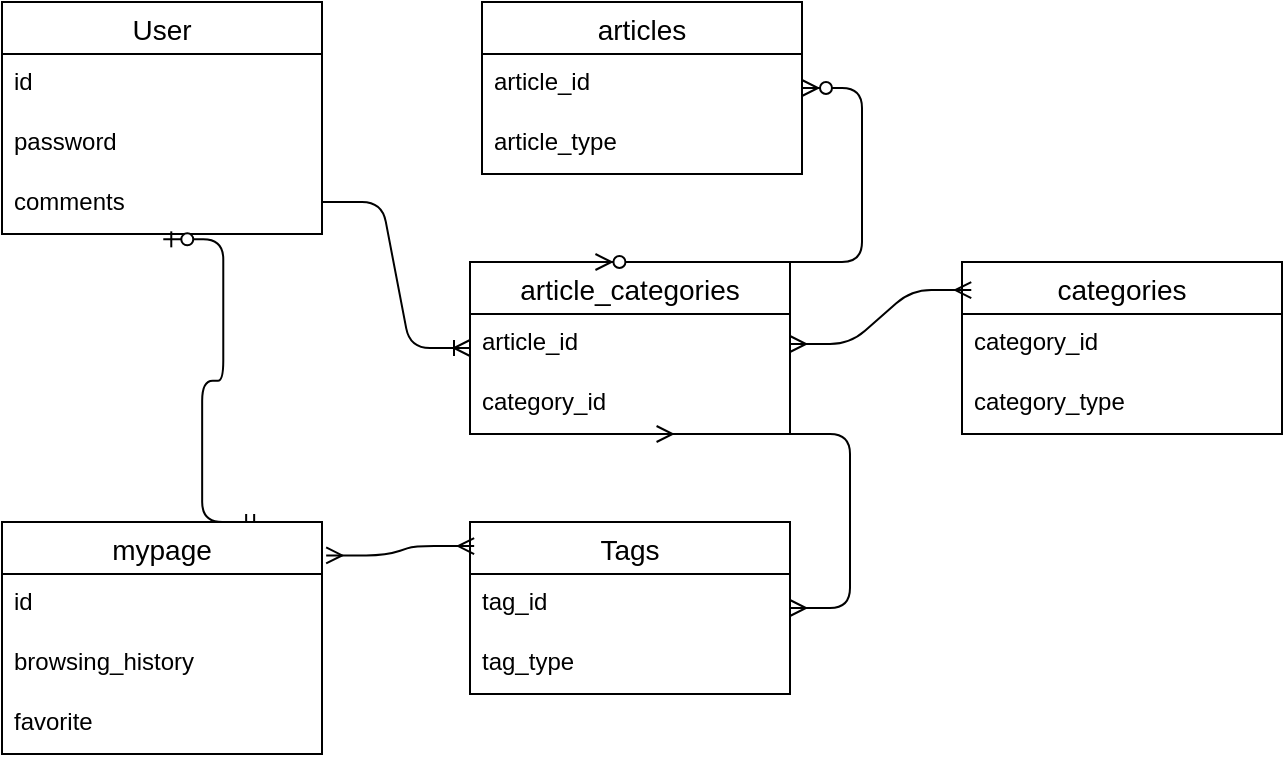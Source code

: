 <mxfile>
    <diagram id="9Iv1ANOxg-KxtyTt_9Rg" name="ページ1">
        <mxGraphModel dx="686" dy="419" grid="1" gridSize="10" guides="1" tooltips="1" connect="1" arrows="1" fold="1" page="1" pageScale="1" pageWidth="827" pageHeight="1169" math="0" shadow="0">
            <root>
                <mxCell id="0"/>
                <mxCell id="1" parent="0"/>
                <mxCell id="6" value="articles" style="swimlane;fontStyle=0;childLayout=stackLayout;horizontal=1;startSize=26;horizontalStack=0;resizeParent=1;resizeParentMax=0;resizeLast=0;collapsible=1;marginBottom=0;align=center;fontSize=14;" vertex="1" parent="1">
                    <mxGeometry x="260" y="60" width="160" height="86" as="geometry"/>
                </mxCell>
                <mxCell id="7" value="article_id" style="text;strokeColor=none;fillColor=none;spacingLeft=4;spacingRight=4;overflow=hidden;rotatable=0;points=[[0,0.5],[1,0.5]];portConstraint=eastwest;fontSize=12;whiteSpace=wrap;html=1;" vertex="1" parent="6">
                    <mxGeometry y="26" width="160" height="30" as="geometry"/>
                </mxCell>
                <mxCell id="8" value="article_type" style="text;strokeColor=none;fillColor=none;spacingLeft=4;spacingRight=4;overflow=hidden;rotatable=0;points=[[0,0.5],[1,0.5]];portConstraint=eastwest;fontSize=12;whiteSpace=wrap;html=1;" vertex="1" parent="6">
                    <mxGeometry y="56" width="160" height="30" as="geometry"/>
                </mxCell>
                <mxCell id="10" value="User" style="swimlane;fontStyle=0;childLayout=stackLayout;horizontal=1;startSize=26;horizontalStack=0;resizeParent=1;resizeParentMax=0;resizeLast=0;collapsible=1;marginBottom=0;align=center;fontSize=14;" vertex="1" parent="1">
                    <mxGeometry x="20" y="60" width="160" height="116" as="geometry"/>
                </mxCell>
                <mxCell id="11" value="id" style="text;strokeColor=none;fillColor=none;spacingLeft=4;spacingRight=4;overflow=hidden;rotatable=0;points=[[0,0.5],[1,0.5]];portConstraint=eastwest;fontSize=12;whiteSpace=wrap;html=1;" vertex="1" parent="10">
                    <mxGeometry y="26" width="160" height="30" as="geometry"/>
                </mxCell>
                <mxCell id="12" value="password" style="text;strokeColor=none;fillColor=none;spacingLeft=4;spacingRight=4;overflow=hidden;rotatable=0;points=[[0,0.5],[1,0.5]];portConstraint=eastwest;fontSize=12;whiteSpace=wrap;html=1;" vertex="1" parent="10">
                    <mxGeometry y="56" width="160" height="30" as="geometry"/>
                </mxCell>
                <mxCell id="13" value="comments" style="text;strokeColor=none;fillColor=none;spacingLeft=4;spacingRight=4;overflow=hidden;rotatable=0;points=[[0,0.5],[1,0.5]];portConstraint=eastwest;fontSize=12;whiteSpace=wrap;html=1;" vertex="1" parent="10">
                    <mxGeometry y="86" width="160" height="30" as="geometry"/>
                </mxCell>
                <mxCell id="14" value="categories" style="swimlane;fontStyle=0;childLayout=stackLayout;horizontal=1;startSize=26;horizontalStack=0;resizeParent=1;resizeParentMax=0;resizeLast=0;collapsible=1;marginBottom=0;align=center;fontSize=14;" vertex="1" parent="1">
                    <mxGeometry x="500" y="190" width="160" height="86" as="geometry"/>
                </mxCell>
                <mxCell id="15" value="category_id" style="text;strokeColor=none;fillColor=none;spacingLeft=4;spacingRight=4;overflow=hidden;rotatable=0;points=[[0,0.5],[1,0.5]];portConstraint=eastwest;fontSize=12;whiteSpace=wrap;html=1;" vertex="1" parent="14">
                    <mxGeometry y="26" width="160" height="30" as="geometry"/>
                </mxCell>
                <mxCell id="16" value="category_type" style="text;strokeColor=none;fillColor=none;spacingLeft=4;spacingRight=4;overflow=hidden;rotatable=0;points=[[0,0.5],[1,0.5]];portConstraint=eastwest;fontSize=12;whiteSpace=wrap;html=1;" vertex="1" parent="14">
                    <mxGeometry y="56" width="160" height="30" as="geometry"/>
                </mxCell>
                <mxCell id="18" value="Tags" style="swimlane;fontStyle=0;childLayout=stackLayout;horizontal=1;startSize=26;horizontalStack=0;resizeParent=1;resizeParentMax=0;resizeLast=0;collapsible=1;marginBottom=0;align=center;fontSize=14;" vertex="1" parent="1">
                    <mxGeometry x="254" y="320" width="160" height="86" as="geometry"/>
                </mxCell>
                <mxCell id="19" value="tag_id" style="text;strokeColor=none;fillColor=none;spacingLeft=4;spacingRight=4;overflow=hidden;rotatable=0;points=[[0,0.5],[1,0.5]];portConstraint=eastwest;fontSize=12;whiteSpace=wrap;html=1;" vertex="1" parent="18">
                    <mxGeometry y="26" width="160" height="30" as="geometry"/>
                </mxCell>
                <mxCell id="20" value="tag_type" style="text;strokeColor=none;fillColor=none;spacingLeft=4;spacingRight=4;overflow=hidden;rotatable=0;points=[[0,0.5],[1,0.5]];portConstraint=eastwest;fontSize=12;whiteSpace=wrap;html=1;" vertex="1" parent="18">
                    <mxGeometry y="56" width="160" height="30" as="geometry"/>
                </mxCell>
                <mxCell id="22" value="" style="edgeStyle=entityRelationEdgeStyle;fontSize=12;html=1;endArrow=ERoneToMany;" edge="1" parent="1" target="39">
                    <mxGeometry width="100" height="100" relative="1" as="geometry">
                        <mxPoint x="180" y="160" as="sourcePoint"/>
                        <mxPoint x="280" y="60" as="targetPoint"/>
                    </mxGeometry>
                </mxCell>
                <mxCell id="34" value="" style="edgeStyle=entityRelationEdgeStyle;fontSize=12;html=1;endArrow=ERzeroToOne;startArrow=ERmandOne;exitX=0.813;exitY=0;exitDx=0;exitDy=0;entryX=0.504;entryY=1.089;entryDx=0;entryDy=0;entryPerimeter=0;exitPerimeter=0;" edge="1" parent="1" source="35" target="13">
                    <mxGeometry width="100" height="100" relative="1" as="geometry">
                        <mxPoint x="100" y="260" as="sourcePoint"/>
                        <mxPoint x="290" y="176" as="targetPoint"/>
                    </mxGeometry>
                </mxCell>
                <mxCell id="35" value="mypage" style="swimlane;fontStyle=0;childLayout=stackLayout;horizontal=1;startSize=26;horizontalStack=0;resizeParent=1;resizeParentMax=0;resizeLast=0;collapsible=1;marginBottom=0;align=center;fontSize=14;" vertex="1" parent="1">
                    <mxGeometry x="20" y="320" width="160" height="116" as="geometry"/>
                </mxCell>
                <mxCell id="36" value="id" style="text;strokeColor=none;fillColor=none;spacingLeft=4;spacingRight=4;overflow=hidden;rotatable=0;points=[[0,0.5],[1,0.5]];portConstraint=eastwest;fontSize=12;whiteSpace=wrap;html=1;" vertex="1" parent="35">
                    <mxGeometry y="26" width="160" height="30" as="geometry"/>
                </mxCell>
                <mxCell id="37" value="browsing_history" style="text;strokeColor=none;fillColor=none;spacingLeft=4;spacingRight=4;overflow=hidden;rotatable=0;points=[[0,0.5],[1,0.5]];portConstraint=eastwest;fontSize=12;whiteSpace=wrap;html=1;" vertex="1" parent="35">
                    <mxGeometry y="56" width="160" height="30" as="geometry"/>
                </mxCell>
                <mxCell id="38" value="favorite" style="text;strokeColor=none;fillColor=none;spacingLeft=4;spacingRight=4;overflow=hidden;rotatable=0;points=[[0,0.5],[1,0.5]];portConstraint=eastwest;fontSize=12;whiteSpace=wrap;html=1;" vertex="1" parent="35">
                    <mxGeometry y="86" width="160" height="30" as="geometry"/>
                </mxCell>
                <mxCell id="39" value="article_categories" style="swimlane;fontStyle=0;childLayout=stackLayout;horizontal=1;startSize=26;horizontalStack=0;resizeParent=1;resizeParentMax=0;resizeLast=0;collapsible=1;marginBottom=0;align=center;fontSize=14;" vertex="1" parent="1">
                    <mxGeometry x="254" y="190" width="160" height="86" as="geometry"/>
                </mxCell>
                <mxCell id="40" value="article_id" style="text;strokeColor=none;fillColor=none;spacingLeft=4;spacingRight=4;overflow=hidden;rotatable=0;points=[[0,0.5],[1,0.5]];portConstraint=eastwest;fontSize=12;whiteSpace=wrap;html=1;" vertex="1" parent="39">
                    <mxGeometry y="26" width="160" height="30" as="geometry"/>
                </mxCell>
                <mxCell id="41" value="category_id" style="text;strokeColor=none;fillColor=none;spacingLeft=4;spacingRight=4;overflow=hidden;rotatable=0;points=[[0,0.5],[1,0.5]];portConstraint=eastwest;fontSize=12;whiteSpace=wrap;html=1;" vertex="1" parent="39">
                    <mxGeometry y="56" width="160" height="30" as="geometry"/>
                </mxCell>
                <mxCell id="44" value="" style="edgeStyle=entityRelationEdgeStyle;fontSize=12;html=1;endArrow=ERmany;startArrow=ERmany;exitX=1;exitY=0.5;exitDx=0;exitDy=0;entryX=0.029;entryY=0.163;entryDx=0;entryDy=0;entryPerimeter=0;" edge="1" parent="1" source="40" target="14">
                    <mxGeometry width="100" height="100" relative="1" as="geometry">
                        <mxPoint x="260" y="270" as="sourcePoint"/>
                        <mxPoint x="360" y="170" as="targetPoint"/>
                        <Array as="points">
                            <mxPoint x="440" y="240"/>
                        </Array>
                    </mxGeometry>
                </mxCell>
                <mxCell id="46" value="" style="edgeStyle=entityRelationEdgeStyle;fontSize=12;html=1;endArrow=ERmany;startArrow=ERmany;entryX=0.583;entryY=1;entryDx=0;entryDy=0;entryPerimeter=0;" edge="1" parent="1" source="18" target="41">
                    <mxGeometry width="100" height="100" relative="1" as="geometry">
                        <mxPoint x="470" y="400" as="sourcePoint"/>
                        <mxPoint x="570" y="300" as="targetPoint"/>
                        <Array as="points">
                            <mxPoint x="350" y="350"/>
                        </Array>
                    </mxGeometry>
                </mxCell>
                <mxCell id="25" value="" style="edgeStyle=entityRelationEdgeStyle;fontSize=12;html=1;endArrow=ERzeroToMany;endFill=1;startArrow=ERzeroToMany;exitX=0.392;exitY=0;exitDx=0;exitDy=0;exitPerimeter=0;" edge="1" parent="1" source="39" target="6">
                    <mxGeometry width="100" height="100" relative="1" as="geometry">
                        <mxPoint x="270" y="235" as="sourcePoint"/>
                        <mxPoint x="356" y="146" as="targetPoint"/>
                        <Array as="points">
                            <mxPoint x="362" y="131"/>
                            <mxPoint x="276" y="195"/>
                        </Array>
                    </mxGeometry>
                </mxCell>
                <mxCell id="47" value="" style="edgeStyle=entityRelationEdgeStyle;fontSize=12;html=1;endArrow=ERmany;startArrow=ERmany;exitX=1.013;exitY=0.144;exitDx=0;exitDy=0;exitPerimeter=0;entryX=0.013;entryY=0.14;entryDx=0;entryDy=0;entryPerimeter=0;" edge="1" parent="1" source="35" target="18">
                    <mxGeometry width="100" height="100" relative="1" as="geometry">
                        <mxPoint x="260" y="350" as="sourcePoint"/>
                        <mxPoint x="360" y="250" as="targetPoint"/>
                        <Array as="points">
                            <mxPoint x="250" y="370"/>
                        </Array>
                    </mxGeometry>
                </mxCell>
            </root>
        </mxGraphModel>
    </diagram>
</mxfile>